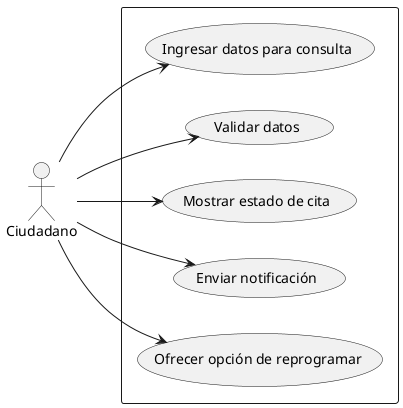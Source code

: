 @startuml CdU_ConsultarEstadoCita
left to right direction

actor "Ciudadano" as Ciudadano

rectangle {
    usecase "Ingresar datos para consulta" as IngresarDatosParaConsulta
    usecase "Validar datos" as ValidarDatos
    usecase "Mostrar estado de cita" as MostrarEstadoDeCita
    usecase "Enviar notificación" as EnviarNotificacion
    usecase "Ofrecer opción de reprogramar" as OfrecerOpcionDeReprogramar
}

Ciudadano --> IngresarDatosParaConsulta
Ciudadano --> ValidarDatos
Ciudadano --> MostrarEstadoDeCita
Ciudadano --> EnviarNotificacion
Ciudadano --> OfrecerOpcionDeReprogramar

@enduml
